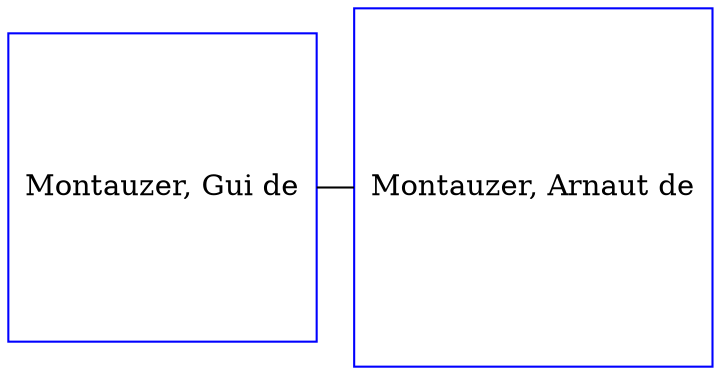 digraph D {
    edge [dir=none];    node [shape=box];    "025490"   [label="Montauzer, Gui de", shape=box, regular=1, color="blue"] ;
"025491"   [label="Montauzer, Arnaut de", shape=box, regular=1, color="blue"] ;
{rank=same; 025490->025491};
}